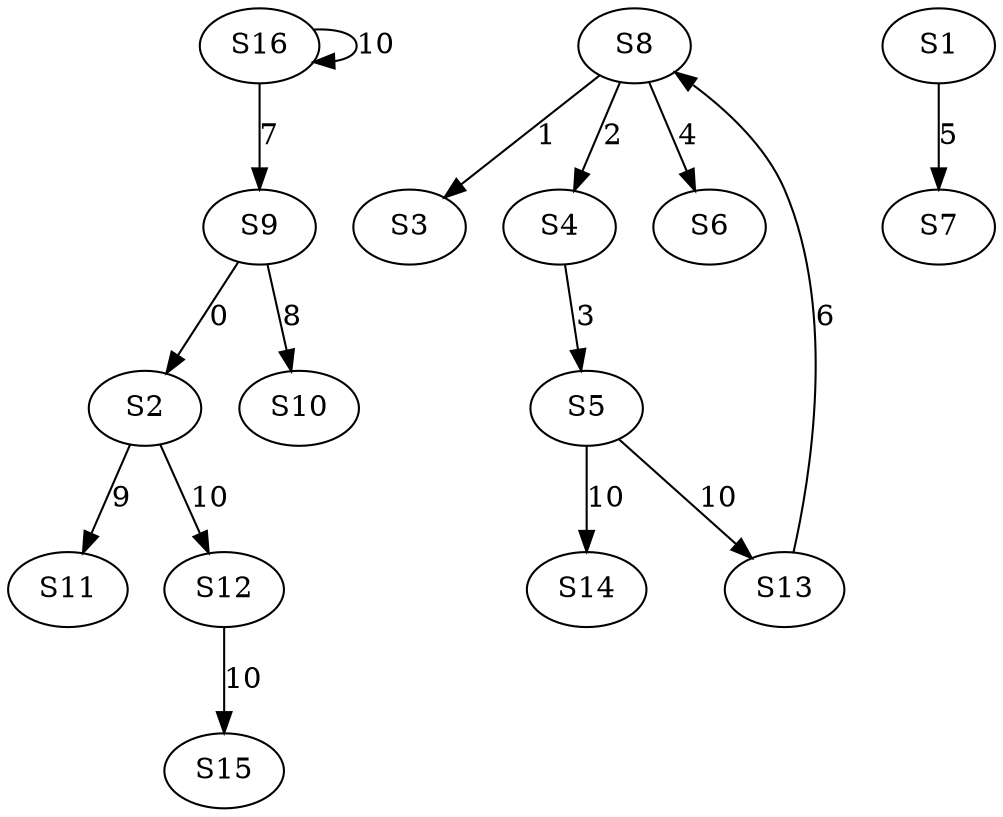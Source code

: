 strict digraph {
	S9 -> S2 [ label = 0 ];
	S8 -> S3 [ label = 1 ];
	S8 -> S4 [ label = 2 ];
	S4 -> S5 [ label = 3 ];
	S8 -> S6 [ label = 4 ];
	S1 -> S7 [ label = 5 ];
	S13 -> S8 [ label = 6 ];
	S16 -> S9 [ label = 7 ];
	S9 -> S10 [ label = 8 ];
	S2 -> S11 [ label = 9 ];
	S2 -> S12 [ label = 10 ];
	S5 -> S13 [ label = 10 ];
	S5 -> S14 [ label = 10 ];
	S12 -> S15 [ label = 10 ];
	S16 -> S16 [ label = 10 ];
}